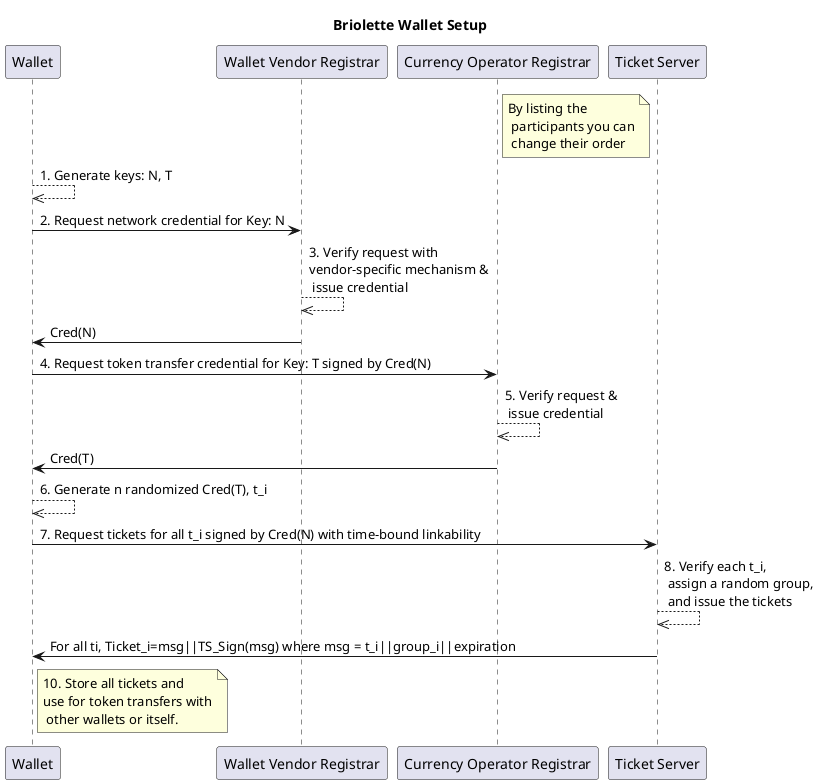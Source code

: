 @startuml
title
 Briolette Wallet Setup
end title

participant "Wallet" as W
participant "Wallet Vendor Registrar" as B
participant "Currency Operator Registrar" as A
participant "Ticket Server" as D
Note right of A: By listing the\n participants you can\n change their order

W-->>W: 1. Generate keys: N, T
W->B: 2. Request network credential for Key: N
B-->>B: 3. Verify request with \nvendor-specific mechanism &\n issue credential
B->W: Cred(N)
W->A: 4. Request token transfer credential for Key: T signed by Cred(N)
A-->>A: 5. Verify request &\n issue credential
A->W: Cred(T)
W-->>W: 6. Generate n randomized Cred(T), t_i
W->D: 7. Request tickets for all t_i signed by Cred(N) with time-bound linkability
D-->>D: 8. Verify each t_i,\n assign a random group,\n and issue the tickets
D->W: For all ti, Ticket_i=msg||TS_Sign(msg) where msg = t_i||group_i||expiration
Note right of W: 10. Store all tickets and \nuse for token transfers with\n other wallets or itself.

@enduml
